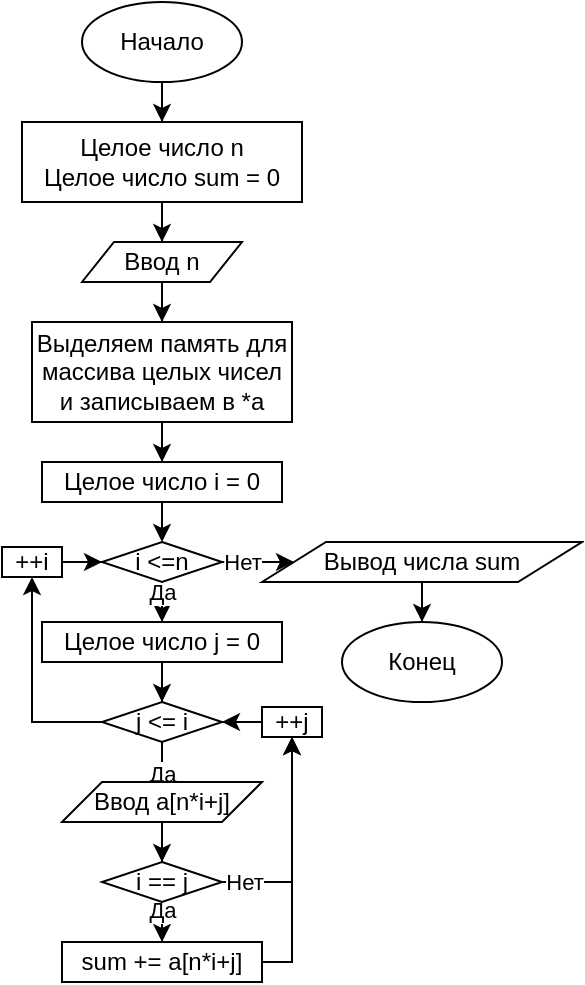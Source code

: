 <mxfile version="13.1.14" type="device"><diagram id="Hsi1N0cberL_-BoPGEi5" name="Page-1"><mxGraphModel dx="1853" dy="737" grid="1" gridSize="10" guides="1" tooltips="1" connect="1" arrows="1" fold="1" page="1" pageScale="1" pageWidth="850" pageHeight="1100" math="0" shadow="0"><root><mxCell id="0"/><mxCell id="1" parent="0"/><mxCell id="-rzyJ1du1N-DNyfT8srF-9" style="edgeStyle=orthogonalEdgeStyle;rounded=0;orthogonalLoop=1;jettySize=auto;html=1;entryX=0.5;entryY=0;entryDx=0;entryDy=0;" edge="1" parent="1" source="-UejWE-9VvF5JWy_LUue-2" target="-rzyJ1du1N-DNyfT8srF-7"><mxGeometry relative="1" as="geometry"/></mxCell><mxCell id="-UejWE-9VvF5JWy_LUue-2" value="Начало" style="ellipse;whiteSpace=wrap;html=1;" parent="1" vertex="1"><mxGeometry x="240" y="60" width="80" height="40" as="geometry"/></mxCell><mxCell id="-UejWE-9VvF5JWy_LUue-11" value="Конец" style="ellipse;whiteSpace=wrap;html=1;" parent="1" vertex="1"><mxGeometry x="370" y="370" width="80" height="40" as="geometry"/></mxCell><mxCell id="-rzyJ1du1N-DNyfT8srF-54" style="edgeStyle=orthogonalEdgeStyle;rounded=0;orthogonalLoop=1;jettySize=auto;html=1;" edge="1" parent="1" source="-rzyJ1du1N-DNyfT8srF-1" target="-rzyJ1du1N-DNyfT8srF-53"><mxGeometry relative="1" as="geometry"/></mxCell><mxCell id="-rzyJ1du1N-DNyfT8srF-1" value="Ввод n" style="shape=parallelogram;perimeter=parallelogramPerimeter;whiteSpace=wrap;html=1;" vertex="1" parent="1"><mxGeometry x="240" y="180" width="80" height="20" as="geometry"/></mxCell><mxCell id="-rzyJ1du1N-DNyfT8srF-23" style="edgeStyle=orthogonalEdgeStyle;rounded=0;orthogonalLoop=1;jettySize=auto;html=1;entryX=0.5;entryY=0;entryDx=0;entryDy=0;" edge="1" parent="1" source="-rzyJ1du1N-DNyfT8srF-7" target="-rzyJ1du1N-DNyfT8srF-1"><mxGeometry relative="1" as="geometry"/></mxCell><mxCell id="-rzyJ1du1N-DNyfT8srF-7" value="Целое число n&lt;br&gt;Целое число sum = 0" style="rounded=0;whiteSpace=wrap;html=1;" vertex="1" parent="1"><mxGeometry x="210" y="120" width="140" height="40" as="geometry"/></mxCell><mxCell id="-rzyJ1du1N-DNyfT8srF-28" value="Нет" style="edgeStyle=orthogonalEdgeStyle;rounded=0;orthogonalLoop=1;jettySize=auto;html=1;entryX=0;entryY=0.5;entryDx=0;entryDy=0;" edge="1" parent="1" source="-rzyJ1du1N-DNyfT8srF-12" target="-rzyJ1du1N-DNyfT8srF-15"><mxGeometry x="0.316" relative="1" as="geometry"><mxPoint as="offset"/></mxGeometry></mxCell><mxCell id="-rzyJ1du1N-DNyfT8srF-33" style="edgeStyle=orthogonalEdgeStyle;rounded=0;orthogonalLoop=1;jettySize=auto;html=1;entryX=0.5;entryY=0;entryDx=0;entryDy=0;" edge="1" parent="1" source="-rzyJ1du1N-DNyfT8srF-12" target="-rzyJ1du1N-DNyfT8srF-32"><mxGeometry relative="1" as="geometry"/></mxCell><mxCell id="-rzyJ1du1N-DNyfT8srF-34" value="Да" style="edgeLabel;html=1;align=center;verticalAlign=middle;resizable=0;points=[];" vertex="1" connectable="0" parent="-rzyJ1du1N-DNyfT8srF-33"><mxGeometry x="0.493" relative="1" as="geometry"><mxPoint as="offset"/></mxGeometry></mxCell><mxCell id="-rzyJ1du1N-DNyfT8srF-12" value="i &amp;lt;=n" style="rhombus;whiteSpace=wrap;html=1;" vertex="1" parent="1"><mxGeometry x="250" y="330" width="60" height="20" as="geometry"/></mxCell><mxCell id="-rzyJ1du1N-DNyfT8srF-49" style="edgeStyle=orthogonalEdgeStyle;rounded=0;orthogonalLoop=1;jettySize=auto;html=1;entryX=0.5;entryY=0;entryDx=0;entryDy=0;" edge="1" parent="1" source="-rzyJ1du1N-DNyfT8srF-15" target="-UejWE-9VvF5JWy_LUue-11"><mxGeometry relative="1" as="geometry"/></mxCell><mxCell id="-rzyJ1du1N-DNyfT8srF-15" value="Вывод числа sum" style="shape=parallelogram;perimeter=parallelogramPerimeter;whiteSpace=wrap;html=1;" vertex="1" parent="1"><mxGeometry x="330" y="330" width="160" height="20" as="geometry"/></mxCell><mxCell id="-rzyJ1du1N-DNyfT8srF-26" style="edgeStyle=orthogonalEdgeStyle;rounded=0;orthogonalLoop=1;jettySize=auto;html=1;entryX=0.5;entryY=0;entryDx=0;entryDy=0;" edge="1" parent="1" target="-rzyJ1du1N-DNyfT8srF-12"><mxGeometry relative="1" as="geometry"><mxPoint x="280" y="310" as="sourcePoint"/></mxGeometry></mxCell><mxCell id="-rzyJ1du1N-DNyfT8srF-38" style="edgeStyle=orthogonalEdgeStyle;rounded=0;orthogonalLoop=1;jettySize=auto;html=1;entryX=0.5;entryY=0;entryDx=0;entryDy=0;" edge="1" parent="1" source="-rzyJ1du1N-DNyfT8srF-32" target="-rzyJ1du1N-DNyfT8srF-35"><mxGeometry relative="1" as="geometry"/></mxCell><mxCell id="-rzyJ1du1N-DNyfT8srF-32" value="&lt;span&gt;Целое число j = 0&lt;/span&gt;" style="rounded=0;whiteSpace=wrap;html=1;" vertex="1" parent="1"><mxGeometry x="220" y="370" width="120" height="20" as="geometry"/></mxCell><mxCell id="-rzyJ1du1N-DNyfT8srF-40" style="edgeStyle=orthogonalEdgeStyle;rounded=0;orthogonalLoop=1;jettySize=auto;html=1;entryX=0.5;entryY=0;entryDx=0;entryDy=0;" edge="1" parent="1" source="-rzyJ1du1N-DNyfT8srF-35"><mxGeometry relative="1" as="geometry"><mxPoint x="280" y="450" as="targetPoint"/></mxGeometry></mxCell><mxCell id="-rzyJ1du1N-DNyfT8srF-41" value="Да" style="edgeLabel;html=1;align=center;verticalAlign=middle;resizable=0;points=[];" vertex="1" connectable="0" parent="-rzyJ1du1N-DNyfT8srF-40"><mxGeometry x="0.547" relative="1" as="geometry"><mxPoint as="offset"/></mxGeometry></mxCell><mxCell id="-rzyJ1du1N-DNyfT8srF-56" style="edgeStyle=orthogonalEdgeStyle;rounded=0;orthogonalLoop=1;jettySize=auto;html=1;entryX=0.5;entryY=1;entryDx=0;entryDy=0;" edge="1" parent="1" source="-rzyJ1du1N-DNyfT8srF-35" target="-rzyJ1du1N-DNyfT8srF-44"><mxGeometry relative="1" as="geometry"/></mxCell><mxCell id="-rzyJ1du1N-DNyfT8srF-35" value="j &amp;lt;= i" style="rhombus;whiteSpace=wrap;html=1;" vertex="1" parent="1"><mxGeometry x="250" y="410" width="60" height="20" as="geometry"/></mxCell><mxCell id="-rzyJ1du1N-DNyfT8srF-57" style="edgeStyle=orthogonalEdgeStyle;rounded=0;orthogonalLoop=1;jettySize=auto;html=1;entryX=0;entryY=0.5;entryDx=0;entryDy=0;" edge="1" parent="1" source="-rzyJ1du1N-DNyfT8srF-44" target="-rzyJ1du1N-DNyfT8srF-12"><mxGeometry relative="1" as="geometry"/></mxCell><mxCell id="-rzyJ1du1N-DNyfT8srF-44" value="++i" style="rounded=0;whiteSpace=wrap;html=1;" vertex="1" parent="1"><mxGeometry x="200" y="332.5" width="30" height="15" as="geometry"/></mxCell><mxCell id="-rzyJ1du1N-DNyfT8srF-51" value="Целое число i = 0" style="rounded=0;whiteSpace=wrap;html=1;" vertex="1" parent="1"><mxGeometry x="220" y="290" width="120" height="20" as="geometry"/></mxCell><mxCell id="-rzyJ1du1N-DNyfT8srF-55" style="edgeStyle=orthogonalEdgeStyle;rounded=0;orthogonalLoop=1;jettySize=auto;html=1;entryX=0.5;entryY=0;entryDx=0;entryDy=0;" edge="1" parent="1" source="-rzyJ1du1N-DNyfT8srF-53" target="-rzyJ1du1N-DNyfT8srF-51"><mxGeometry relative="1" as="geometry"/></mxCell><mxCell id="-rzyJ1du1N-DNyfT8srF-53" value="Выделяем память для массива целых чисел и записываем в *a" style="rounded=0;whiteSpace=wrap;html=1;" vertex="1" parent="1"><mxGeometry x="215" y="220" width="130" height="50" as="geometry"/></mxCell><mxCell id="-rzyJ1du1N-DNyfT8srF-60" style="edgeStyle=orthogonalEdgeStyle;rounded=0;orthogonalLoop=1;jettySize=auto;html=1;entryX=0.5;entryY=0;entryDx=0;entryDy=0;" edge="1" parent="1" source="-rzyJ1du1N-DNyfT8srF-58" target="-rzyJ1du1N-DNyfT8srF-59"><mxGeometry relative="1" as="geometry"/></mxCell><mxCell id="-rzyJ1du1N-DNyfT8srF-58" value="Ввод&amp;nbsp;a[n*i+j]" style="shape=parallelogram;perimeter=parallelogramPerimeter;whiteSpace=wrap;html=1;" vertex="1" parent="1"><mxGeometry x="230" y="450" width="100" height="20" as="geometry"/></mxCell><mxCell id="-rzyJ1du1N-DNyfT8srF-65" style="edgeStyle=orthogonalEdgeStyle;rounded=0;orthogonalLoop=1;jettySize=auto;html=1;entryX=0.5;entryY=1;entryDx=0;entryDy=0;" edge="1" parent="1" source="-rzyJ1du1N-DNyfT8srF-59" target="-rzyJ1du1N-DNyfT8srF-63"><mxGeometry relative="1" as="geometry"/></mxCell><mxCell id="-rzyJ1du1N-DNyfT8srF-66" value="Нет" style="edgeLabel;html=1;align=center;verticalAlign=middle;resizable=0;points=[];" vertex="1" connectable="0" parent="-rzyJ1du1N-DNyfT8srF-65"><mxGeometry x="-0.808" relative="1" as="geometry"><mxPoint as="offset"/></mxGeometry></mxCell><mxCell id="-rzyJ1du1N-DNyfT8srF-68" style="edgeStyle=orthogonalEdgeStyle;rounded=0;orthogonalLoop=1;jettySize=auto;html=1;entryX=0.5;entryY=0;entryDx=0;entryDy=0;" edge="1" parent="1" source="-rzyJ1du1N-DNyfT8srF-59" target="-rzyJ1du1N-DNyfT8srF-67"><mxGeometry relative="1" as="geometry"/></mxCell><mxCell id="-rzyJ1du1N-DNyfT8srF-69" value="Да" style="edgeLabel;html=1;align=center;verticalAlign=middle;resizable=0;points=[];" vertex="1" connectable="0" parent="-rzyJ1du1N-DNyfT8srF-68"><mxGeometry x="0.467" relative="1" as="geometry"><mxPoint as="offset"/></mxGeometry></mxCell><mxCell id="-rzyJ1du1N-DNyfT8srF-59" value="i == j" style="rhombus;whiteSpace=wrap;html=1;" vertex="1" parent="1"><mxGeometry x="250" y="490" width="60" height="20" as="geometry"/></mxCell><mxCell id="-rzyJ1du1N-DNyfT8srF-64" style="edgeStyle=orthogonalEdgeStyle;rounded=0;orthogonalLoop=1;jettySize=auto;html=1;entryX=1;entryY=0.5;entryDx=0;entryDy=0;" edge="1" parent="1" source="-rzyJ1du1N-DNyfT8srF-63" target="-rzyJ1du1N-DNyfT8srF-35"><mxGeometry relative="1" as="geometry"/></mxCell><mxCell id="-rzyJ1du1N-DNyfT8srF-63" value="++j" style="rounded=0;whiteSpace=wrap;html=1;" vertex="1" parent="1"><mxGeometry x="330" y="412.5" width="30" height="15" as="geometry"/></mxCell><mxCell id="-rzyJ1du1N-DNyfT8srF-70" style="edgeStyle=orthogonalEdgeStyle;rounded=0;orthogonalLoop=1;jettySize=auto;html=1;entryX=0.5;entryY=1;entryDx=0;entryDy=0;" edge="1" parent="1" source="-rzyJ1du1N-DNyfT8srF-67" target="-rzyJ1du1N-DNyfT8srF-63"><mxGeometry relative="1" as="geometry"><Array as="points"><mxPoint x="345" y="540"/></Array></mxGeometry></mxCell><mxCell id="-rzyJ1du1N-DNyfT8srF-67" value="sum += a[n*i+j]" style="rounded=0;whiteSpace=wrap;html=1;" vertex="1" parent="1"><mxGeometry x="230" y="530" width="100" height="20" as="geometry"/></mxCell></root></mxGraphModel></diagram></mxfile>